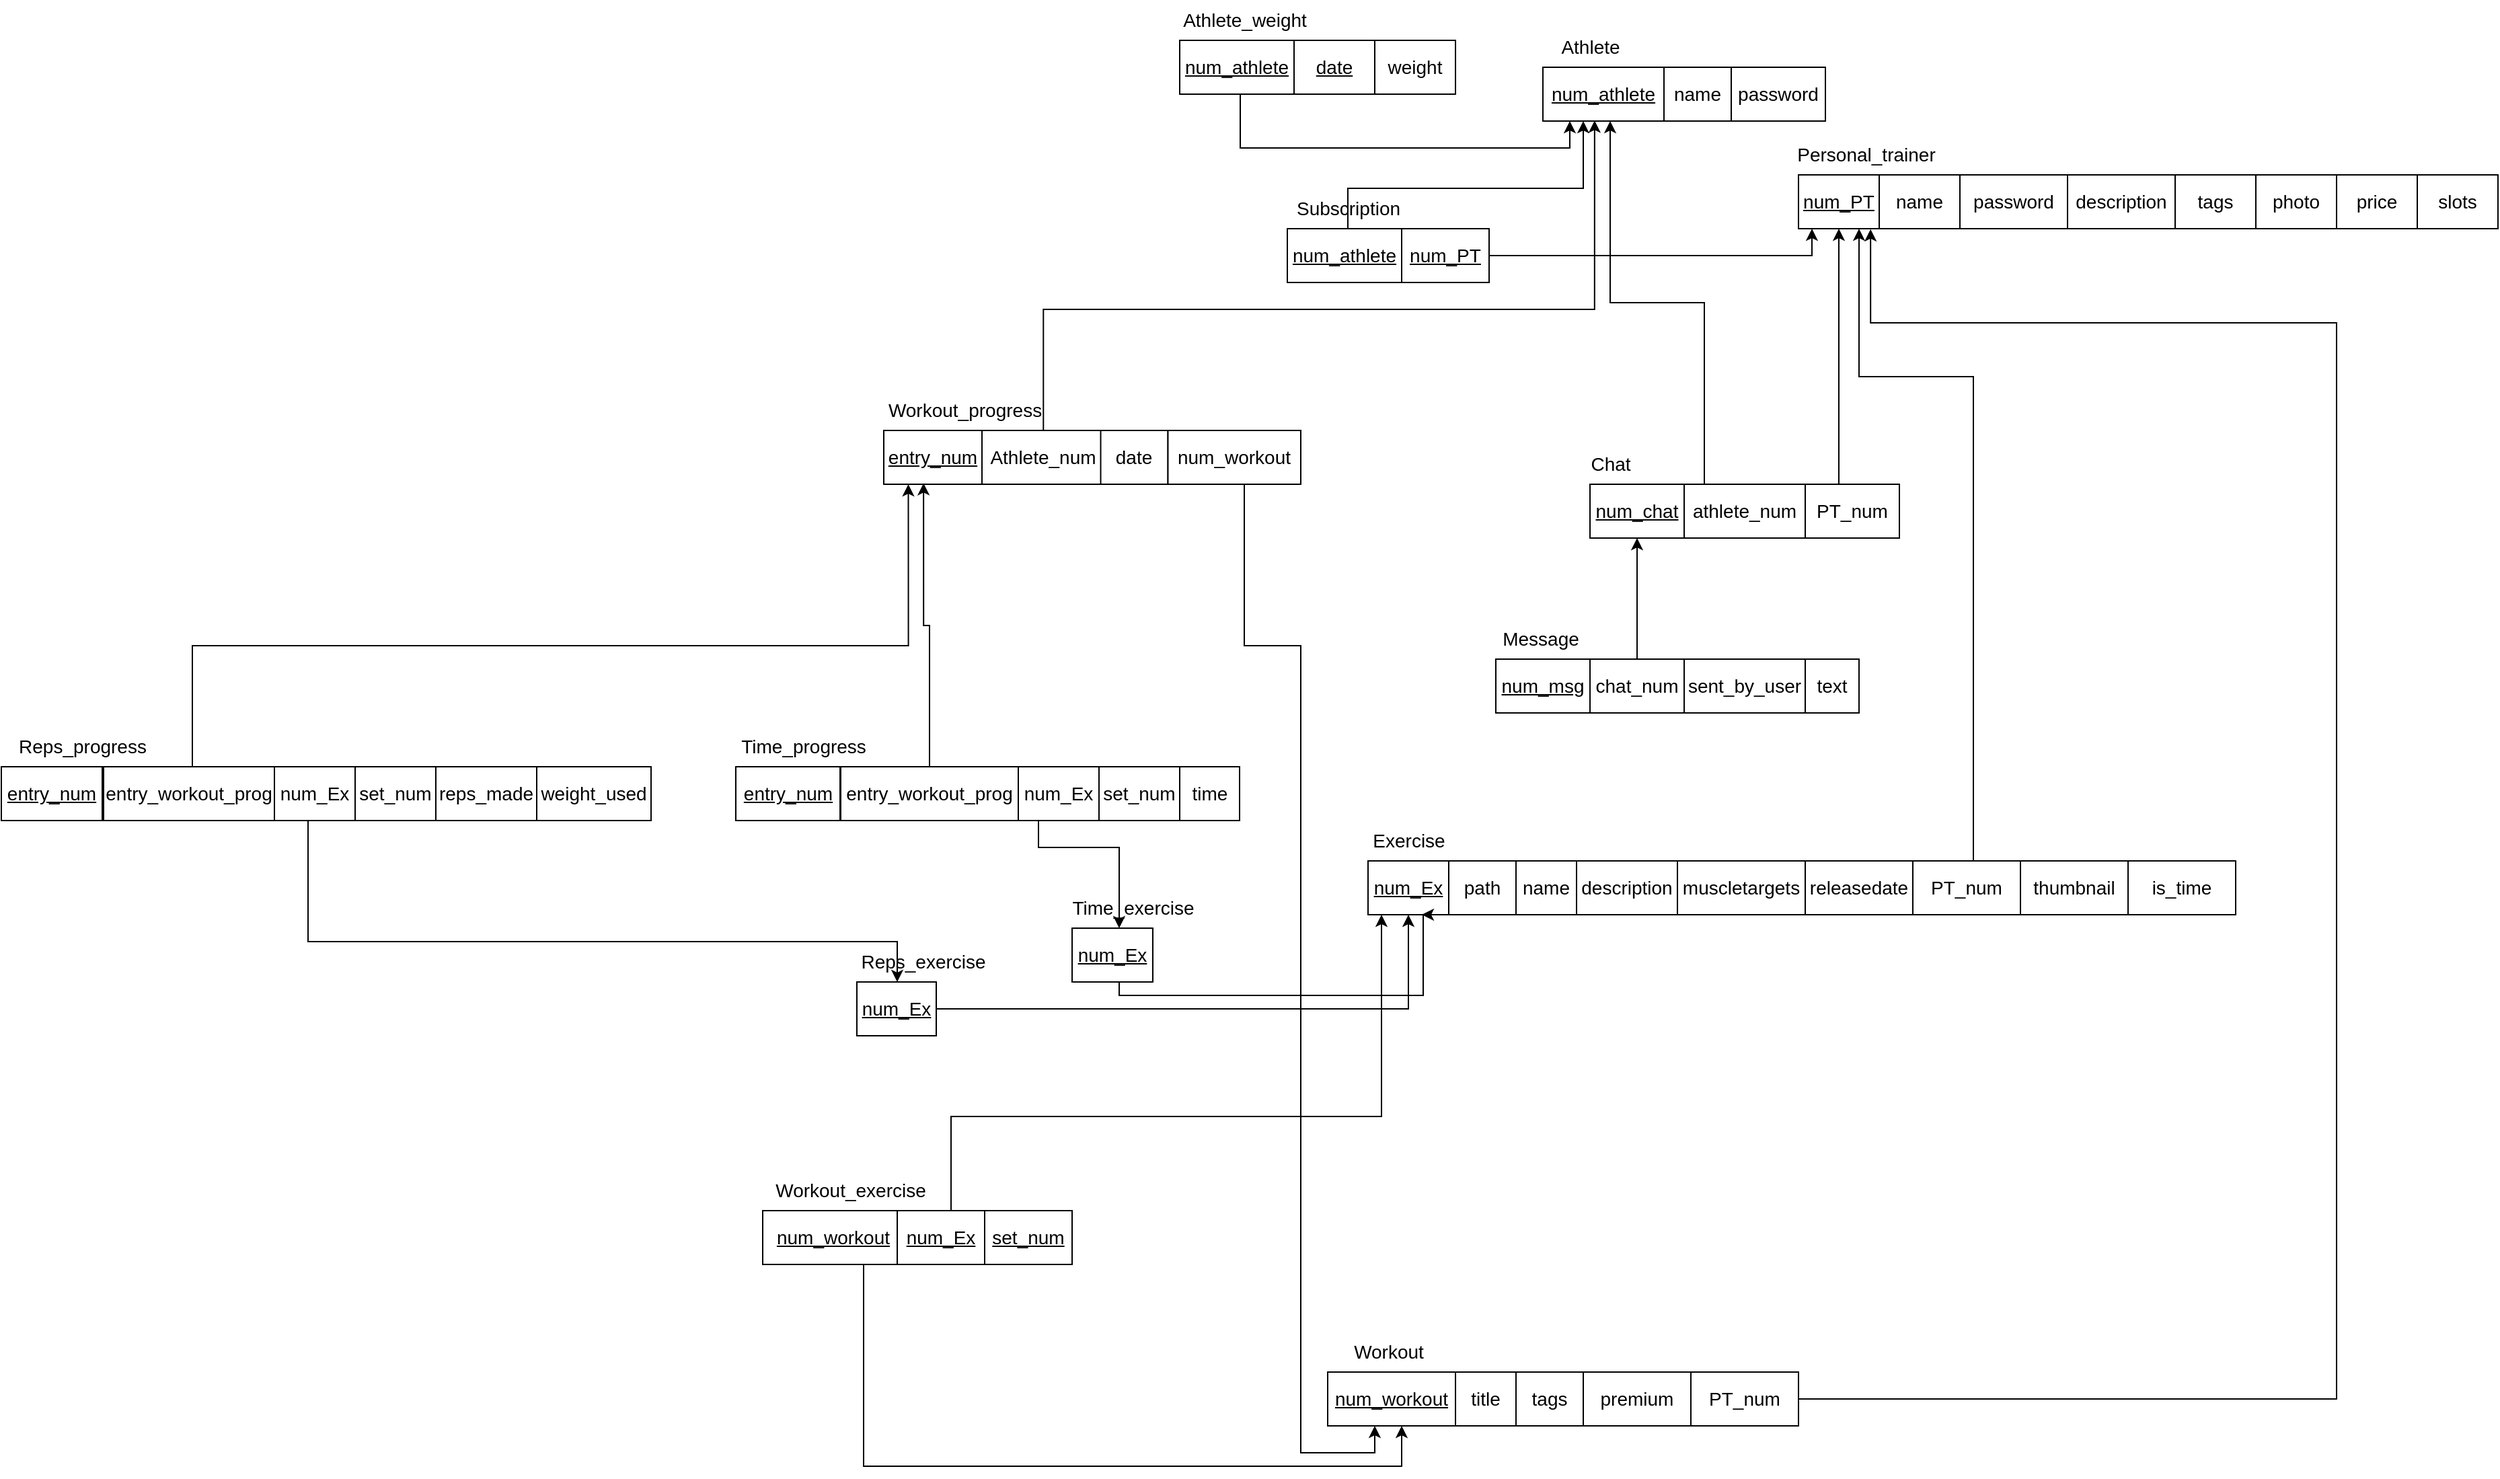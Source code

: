 <mxfile version="24.4.13" type="device">
  <diagram name="Página-1" id="xOFyH7ZZ8CpGTi37lhgU">
    <mxGraphModel dx="3088" dy="746" grid="1" gridSize="10" guides="1" tooltips="1" connect="1" arrows="1" fold="1" page="1" pageScale="1" pageWidth="1654" pageHeight="1169" math="0" shadow="0">
      <root>
        <mxCell id="0" />
        <mxCell id="1" parent="0" />
        <mxCell id="Heji60GrNNi6qlhw8bSn-1" value="&lt;u style=&quot;font-size: 14px;&quot;&gt;num_PT&lt;/u&gt;" style="whiteSpace=wrap;html=1;strokeWidth=1;fontSize=14;" parent="1" vertex="1">
          <mxGeometry x="400" y="160" width="60" height="40" as="geometry" />
        </mxCell>
        <mxCell id="Heji60GrNNi6qlhw8bSn-2" value="Personal_trainer" style="text;html=1;align=center;verticalAlign=middle;resizable=0;points=[];autosize=1;strokeColor=none;fillColor=none;strokeWidth=1;fontSize=14;" parent="1" vertex="1">
          <mxGeometry x="385" y="130" width="130" height="30" as="geometry" />
        </mxCell>
        <mxCell id="Heji60GrNNi6qlhw8bSn-3" value="&lt;u style=&quot;font-size: 14px;&quot;&gt;num_athlete&lt;/u&gt;" style="whiteSpace=wrap;html=1;strokeWidth=1;fontSize=14;" parent="1" vertex="1">
          <mxGeometry x="210" y="80" width="90" height="40" as="geometry" />
        </mxCell>
        <mxCell id="Heji60GrNNi6qlhw8bSn-4" value="Athlete" style="text;html=1;align=center;verticalAlign=middle;resizable=0;points=[];autosize=1;strokeColor=none;fillColor=none;strokeWidth=1;fontSize=14;" parent="1" vertex="1">
          <mxGeometry x="210" y="50" width="70" height="30" as="geometry" />
        </mxCell>
        <mxCell id="Heji60GrNNi6qlhw8bSn-5" value="&lt;u style=&quot;font-size: 14px;&quot;&gt;num_Ex&lt;/u&gt;" style="whiteSpace=wrap;html=1;strokeWidth=1;fontSize=14;" parent="1" vertex="1">
          <mxGeometry x="80" y="670" width="60" height="40" as="geometry" />
        </mxCell>
        <mxCell id="Heji60GrNNi6qlhw8bSn-7" value="Exercise" style="text;html=1;align=center;verticalAlign=middle;resizable=0;points=[];autosize=1;strokeColor=none;fillColor=none;strokeWidth=1;fontSize=14;" parent="1" vertex="1">
          <mxGeometry x="70" y="640" width="80" height="30" as="geometry" />
        </mxCell>
        <mxCell id="Heji60GrNNi6qlhw8bSn-8" value="&lt;u style=&quot;font-size: 14px;&quot;&gt;num_chat&lt;/u&gt;" style="whiteSpace=wrap;html=1;strokeWidth=1;fontSize=14;" parent="1" vertex="1">
          <mxGeometry x="245" y="390" width="70" height="40" as="geometry" />
        </mxCell>
        <mxCell id="Heji60GrNNi6qlhw8bSn-9" value="Chat" style="text;html=1;align=center;verticalAlign=middle;resizable=0;points=[];autosize=1;strokeColor=none;fillColor=none;strokeWidth=1;fontSize=14;" parent="1" vertex="1">
          <mxGeometry x="235" y="360" width="50" height="30" as="geometry" />
        </mxCell>
        <mxCell id="Heji60GrNNi6qlhw8bSn-10" value="&lt;u style=&quot;font-size: 14px;&quot;&gt;num_msg&lt;/u&gt;" style="whiteSpace=wrap;html=1;strokeWidth=1;fontSize=14;" parent="1" vertex="1">
          <mxGeometry x="175" y="520" width="70" height="40" as="geometry" />
        </mxCell>
        <mxCell id="Heji60GrNNi6qlhw8bSn-11" value="Message" style="text;html=1;align=center;verticalAlign=middle;resizable=0;points=[];autosize=1;strokeColor=none;fillColor=none;strokeWidth=1;fontSize=14;" parent="1" vertex="1">
          <mxGeometry x="167.5" y="490" width="80" height="30" as="geometry" />
        </mxCell>
        <mxCell id="KBUDhK-M9iBR0I8uxHeh-21" style="edgeStyle=orthogonalEdgeStyle;rounded=0;orthogonalLoop=1;jettySize=auto;html=1;strokeWidth=1;fontSize=14;" parent="1" source="Heji60GrNNi6qlhw8bSn-14" edge="1">
          <mxGeometry relative="1" as="geometry">
            <Array as="points">
              <mxPoint x="65" y="170" />
              <mxPoint x="240" y="170" />
            </Array>
            <mxPoint x="240" y="120" as="targetPoint" />
          </mxGeometry>
        </mxCell>
        <mxCell id="Heji60GrNNi6qlhw8bSn-14" value="&lt;u style=&quot;font-size: 14px;&quot;&gt;num_athlete&lt;/u&gt;" style="whiteSpace=wrap;html=1;strokeWidth=1;fontSize=14;" parent="1" vertex="1">
          <mxGeometry x="20" y="200" width="85" height="40" as="geometry" />
        </mxCell>
        <mxCell id="Heji60GrNNi6qlhw8bSn-15" value="Subscription" style="text;html=1;align=center;verticalAlign=middle;resizable=0;points=[];autosize=1;strokeColor=none;fillColor=none;strokeWidth=1;fontSize=14;" parent="1" vertex="1">
          <mxGeometry x="15" y="170" width="100" height="30" as="geometry" />
        </mxCell>
        <mxCell id="KBUDhK-M9iBR0I8uxHeh-22" style="edgeStyle=orthogonalEdgeStyle;rounded=0;orthogonalLoop=1;jettySize=auto;html=1;strokeWidth=1;fontSize=14;" parent="1" source="Heji60GrNNi6qlhw8bSn-18" target="Heji60GrNNi6qlhw8bSn-1" edge="1">
          <mxGeometry relative="1" as="geometry">
            <Array as="points">
              <mxPoint x="410" y="220" />
            </Array>
          </mxGeometry>
        </mxCell>
        <mxCell id="Heji60GrNNi6qlhw8bSn-18" value="&lt;u style=&quot;font-size: 14px;&quot;&gt;num_PT&lt;/u&gt;" style="whiteSpace=wrap;html=1;strokeWidth=1;fontSize=14;" parent="1" vertex="1">
          <mxGeometry x="105" y="200" width="65" height="40" as="geometry" />
        </mxCell>
        <mxCell id="Heji60GrNNi6qlhw8bSn-19" value="name" style="whiteSpace=wrap;html=1;strokeWidth=1;fontSize=14;" parent="1" vertex="1">
          <mxGeometry x="460" y="160" width="60" height="40" as="geometry" />
        </mxCell>
        <mxCell id="KBUDhK-M9iBR0I8uxHeh-1" value="description" style="whiteSpace=wrap;html=1;strokeWidth=1;fontSize=14;" parent="1" vertex="1">
          <mxGeometry x="600" y="160" width="80" height="40" as="geometry" />
        </mxCell>
        <mxCell id="KBUDhK-M9iBR0I8uxHeh-2" value="tags" style="whiteSpace=wrap;html=1;strokeWidth=1;fontSize=14;" parent="1" vertex="1">
          <mxGeometry x="680" y="160" width="60" height="40" as="geometry" />
        </mxCell>
        <mxCell id="KBUDhK-M9iBR0I8uxHeh-3" value="photo" style="whiteSpace=wrap;html=1;strokeWidth=1;fontSize=14;" parent="1" vertex="1">
          <mxGeometry x="740" y="160" width="60" height="40" as="geometry" />
        </mxCell>
        <mxCell id="KBUDhK-M9iBR0I8uxHeh-4" value="price" style="whiteSpace=wrap;html=1;strokeWidth=1;fontSize=14;" parent="1" vertex="1">
          <mxGeometry x="800" y="160" width="60" height="40" as="geometry" />
        </mxCell>
        <mxCell id="KBUDhK-M9iBR0I8uxHeh-5" value="slots" style="whiteSpace=wrap;html=1;strokeWidth=1;fontSize=14;" parent="1" vertex="1">
          <mxGeometry x="860" y="160" width="60" height="40" as="geometry" />
        </mxCell>
        <mxCell id="KBUDhK-M9iBR0I8uxHeh-7" value="path" style="whiteSpace=wrap;html=1;strokeWidth=1;fontSize=14;" parent="1" vertex="1">
          <mxGeometry x="140" y="670" width="50" height="40" as="geometry" />
        </mxCell>
        <mxCell id="KBUDhK-M9iBR0I8uxHeh-8" value="name" style="whiteSpace=wrap;html=1;strokeWidth=1;fontSize=14;" parent="1" vertex="1">
          <mxGeometry x="190" y="670" width="45" height="40" as="geometry" />
        </mxCell>
        <mxCell id="KBUDhK-M9iBR0I8uxHeh-9" value="description" style="whiteSpace=wrap;html=1;strokeWidth=1;fontSize=14;" parent="1" vertex="1">
          <mxGeometry x="235" y="670" width="75" height="40" as="geometry" />
        </mxCell>
        <mxCell id="KBUDhK-M9iBR0I8uxHeh-11" value="muscletargets" style="whiteSpace=wrap;html=1;strokeWidth=1;fontSize=14;" parent="1" vertex="1">
          <mxGeometry x="310" y="670" width="95" height="40" as="geometry" />
        </mxCell>
        <mxCell id="KBUDhK-M9iBR0I8uxHeh-12" value="releasedate" style="whiteSpace=wrap;html=1;strokeWidth=1;fontSize=14;" parent="1" vertex="1">
          <mxGeometry x="405" y="670" width="80" height="40" as="geometry" />
        </mxCell>
        <mxCell id="KBUDhK-M9iBR0I8uxHeh-13" value="premium" style="whiteSpace=wrap;html=1;strokeWidth=1;fontSize=14;" parent="1" vertex="1">
          <mxGeometry x="240" y="1050" width="80" height="40" as="geometry" />
        </mxCell>
        <mxCell id="KBUDhK-M9iBR0I8uxHeh-23" style="edgeStyle=orthogonalEdgeStyle;rounded=0;orthogonalLoop=1;jettySize=auto;html=1;entryX=0.75;entryY=1;entryDx=0;entryDy=0;strokeWidth=1;fontSize=14;" parent="1" source="KBUDhK-M9iBR0I8uxHeh-14" target="Heji60GrNNi6qlhw8bSn-1" edge="1">
          <mxGeometry relative="1" as="geometry">
            <Array as="points">
              <mxPoint x="530" y="310" />
              <mxPoint x="445" y="310" />
            </Array>
          </mxGeometry>
        </mxCell>
        <mxCell id="KBUDhK-M9iBR0I8uxHeh-14" value="PT_num" style="whiteSpace=wrap;html=1;strokeWidth=1;fontSize=14;" parent="1" vertex="1">
          <mxGeometry x="485" y="670" width="80" height="40" as="geometry" />
        </mxCell>
        <mxCell id="KBUDhK-M9iBR0I8uxHeh-15" value="thumbnail" style="whiteSpace=wrap;html=1;strokeWidth=1;fontSize=14;" parent="1" vertex="1">
          <mxGeometry x="565" y="670" width="80" height="40" as="geometry" />
        </mxCell>
        <mxCell id="KBUDhK-M9iBR0I8uxHeh-25" style="edgeStyle=orthogonalEdgeStyle;rounded=0;orthogonalLoop=1;jettySize=auto;html=1;strokeWidth=1;fontSize=14;" parent="1" source="KBUDhK-M9iBR0I8uxHeh-16" target="Heji60GrNNi6qlhw8bSn-1" edge="1">
          <mxGeometry relative="1" as="geometry">
            <Array as="points">
              <mxPoint x="430" y="260" />
              <mxPoint x="430" y="260" />
            </Array>
          </mxGeometry>
        </mxCell>
        <mxCell id="KBUDhK-M9iBR0I8uxHeh-16" value="PT_num" style="whiteSpace=wrap;html=1;strokeWidth=1;fontSize=14;" parent="1" vertex="1">
          <mxGeometry x="405" y="390" width="70" height="40" as="geometry" />
        </mxCell>
        <mxCell id="KBUDhK-M9iBR0I8uxHeh-26" style="edgeStyle=orthogonalEdgeStyle;rounded=0;orthogonalLoop=1;jettySize=auto;html=1;strokeWidth=1;fontSize=14;" parent="1" source="KBUDhK-M9iBR0I8uxHeh-17" edge="1">
          <mxGeometry relative="1" as="geometry">
            <Array as="points">
              <mxPoint x="330" y="255" />
              <mxPoint x="260" y="255" />
            </Array>
            <mxPoint x="260" y="120" as="targetPoint" />
          </mxGeometry>
        </mxCell>
        <mxCell id="KBUDhK-M9iBR0I8uxHeh-17" value="athlete_num" style="whiteSpace=wrap;html=1;strokeWidth=1;fontSize=14;" parent="1" vertex="1">
          <mxGeometry x="315" y="390" width="90" height="40" as="geometry" />
        </mxCell>
        <mxCell id="KBUDhK-M9iBR0I8uxHeh-28" style="edgeStyle=orthogonalEdgeStyle;rounded=0;orthogonalLoop=1;jettySize=auto;html=1;entryX=0.5;entryY=1;entryDx=0;entryDy=0;strokeWidth=1;fontSize=14;" parent="1" source="KBUDhK-M9iBR0I8uxHeh-18" target="Heji60GrNNi6qlhw8bSn-8" edge="1">
          <mxGeometry relative="1" as="geometry" />
        </mxCell>
        <mxCell id="KBUDhK-M9iBR0I8uxHeh-18" value="chat_num" style="whiteSpace=wrap;html=1;strokeWidth=1;fontSize=14;" parent="1" vertex="1">
          <mxGeometry x="245" y="520" width="70" height="40" as="geometry" />
        </mxCell>
        <mxCell id="KBUDhK-M9iBR0I8uxHeh-19" value="sent_by_user" style="whiteSpace=wrap;html=1;strokeWidth=1;fontSize=14;" parent="1" vertex="1">
          <mxGeometry x="315" y="520" width="90" height="40" as="geometry" />
        </mxCell>
        <mxCell id="KBUDhK-M9iBR0I8uxHeh-20" value="text" style="whiteSpace=wrap;html=1;strokeWidth=1;fontSize=14;" parent="1" vertex="1">
          <mxGeometry x="405" y="520" width="40" height="40" as="geometry" />
        </mxCell>
        <mxCell id="0Jzr5-8S1MNxwZ_pgq8x-2" value="name" style="whiteSpace=wrap;html=1;strokeWidth=1;fontSize=14;" parent="1" vertex="1">
          <mxGeometry x="300" y="80" width="50" height="40" as="geometry" />
        </mxCell>
        <mxCell id="9H5DFkPvfPc-nbUzGA2L-14" value="&lt;u style=&quot;font-size: 14px;&quot;&gt;num_workout&lt;/u&gt;" style="whiteSpace=wrap;html=1;strokeWidth=1;fontSize=14;" parent="1" vertex="1">
          <mxGeometry x="50" y="1050" width="95" height="40" as="geometry" />
        </mxCell>
        <mxCell id="9H5DFkPvfPc-nbUzGA2L-15" value="Workout" style="text;html=1;align=center;verticalAlign=middle;resizable=0;points=[];autosize=1;strokeColor=none;fillColor=none;strokeWidth=1;fontSize=14;" parent="1" vertex="1">
          <mxGeometry x="55" y="1020" width="80" height="30" as="geometry" />
        </mxCell>
        <mxCell id="9H5DFkPvfPc-nbUzGA2L-19" style="edgeStyle=orthogonalEdgeStyle;rounded=0;orthogonalLoop=1;jettySize=auto;html=1;strokeWidth=1;fontSize=14;" parent="1" source="b22r6mtmfPxNawbEAugW-3" edge="1">
          <mxGeometry relative="1" as="geometry">
            <Array as="points">
              <mxPoint x="-230" y="860" />
              <mxPoint x="90" y="860" />
              <mxPoint x="90" y="710" />
            </Array>
            <mxPoint x="107.5" y="860" as="sourcePoint" />
            <mxPoint x="90" y="710" as="targetPoint" />
          </mxGeometry>
        </mxCell>
        <mxCell id="9H5DFkPvfPc-nbUzGA2L-23" value="reps_made" style="whiteSpace=wrap;html=1;strokeWidth=1;fontSize=14;" parent="1" vertex="1">
          <mxGeometry x="-613" y="600" width="75" height="40" as="geometry" />
        </mxCell>
        <mxCell id="_HKHFMS7d83ES9oDGOB7-4" style="edgeStyle=orthogonalEdgeStyle;rounded=0;orthogonalLoop=1;jettySize=auto;html=1;strokeWidth=1;fontSize=14;" parent="1" source="9H5DFkPvfPc-nbUzGA2L-24" target="oE4eAUQITDJIZxeSnaea-25" edge="1">
          <mxGeometry relative="1" as="geometry">
            <Array as="points">
              <mxPoint x="-708" y="730" />
              <mxPoint x="-270" y="730" />
            </Array>
          </mxGeometry>
        </mxCell>
        <mxCell id="9H5DFkPvfPc-nbUzGA2L-24" value="num_Ex" style="whiteSpace=wrap;html=1;strokeWidth=1;fontSize=14;" parent="1" vertex="1">
          <mxGeometry x="-733" y="600" width="60" height="40" as="geometry" />
        </mxCell>
        <mxCell id="9H5DFkPvfPc-nbUzGA2L-27" value="set_num" style="whiteSpace=wrap;html=1;strokeWidth=1;fontSize=14;" parent="1" vertex="1">
          <mxGeometry x="-673" y="600" width="60" height="40" as="geometry" />
        </mxCell>
        <mxCell id="9H5DFkPvfPc-nbUzGA2L-33" value="title" style="whiteSpace=wrap;html=1;strokeWidth=1;fontSize=14;" parent="1" vertex="1">
          <mxGeometry x="145" y="1050" width="45" height="40" as="geometry" />
        </mxCell>
        <mxCell id="9H5DFkPvfPc-nbUzGA2L-34" value="tags" style="whiteSpace=wrap;html=1;strokeWidth=1;fontSize=14;" parent="1" vertex="1">
          <mxGeometry x="190" y="1050" width="50" height="40" as="geometry" />
        </mxCell>
        <mxCell id="b22r6mtmfPxNawbEAugW-6" style="edgeStyle=orthogonalEdgeStyle;rounded=0;orthogonalLoop=1;jettySize=auto;html=1;strokeWidth=1;fontSize=14;" parent="1" source="b22r6mtmfPxNawbEAugW-1" edge="1">
          <mxGeometry relative="1" as="geometry">
            <Array as="points">
              <mxPoint x="-295" y="1120" />
              <mxPoint x="105" y="1120" />
              <mxPoint x="105" y="1090" />
            </Array>
            <mxPoint x="105" y="1090" as="targetPoint" />
          </mxGeometry>
        </mxCell>
        <mxCell id="b22r6mtmfPxNawbEAugW-1" value="&lt;u style=&quot;font-size: 14px;&quot;&gt;num_workout&lt;/u&gt;" style="whiteSpace=wrap;html=1;strokeWidth=1;fontSize=14;" parent="1" vertex="1">
          <mxGeometry x="-370" y="930" width="105" height="40" as="geometry" />
        </mxCell>
        <mxCell id="b22r6mtmfPxNawbEAugW-2" value="Workout_exercise" style="text;html=1;align=center;verticalAlign=middle;resizable=0;points=[];autosize=1;strokeColor=none;fillColor=none;strokeWidth=1;fontSize=14;" parent="1" vertex="1">
          <mxGeometry x="-375" y="900" width="140" height="30" as="geometry" />
        </mxCell>
        <mxCell id="b22r6mtmfPxNawbEAugW-3" value="&lt;u style=&quot;font-size: 14px;&quot;&gt;num_Ex&lt;/u&gt;" style="whiteSpace=wrap;html=1;strokeWidth=1;fontSize=14;" parent="1" vertex="1">
          <mxGeometry x="-270" y="930" width="65" height="40" as="geometry" />
        </mxCell>
        <mxCell id="oE4eAUQITDJIZxeSnaea-1" value="&lt;u style=&quot;font-size: 14px;&quot;&gt;num_athlete&lt;/u&gt;" style="whiteSpace=wrap;html=1;strokeWidth=1;fontSize=14;" parent="1" vertex="1">
          <mxGeometry x="-60" y="60" width="85" height="40" as="geometry" />
        </mxCell>
        <mxCell id="oE4eAUQITDJIZxeSnaea-2" value="Athlete_weight" style="text;html=1;align=center;verticalAlign=middle;resizable=0;points=[];autosize=1;strokeColor=none;fillColor=none;strokeWidth=1;fontSize=14;" parent="1" vertex="1">
          <mxGeometry x="-72.5" y="30" width="120" height="30" as="geometry" />
        </mxCell>
        <mxCell id="oE4eAUQITDJIZxeSnaea-3" value="weight" style="whiteSpace=wrap;html=1;strokeWidth=1;fontSize=14;" parent="1" vertex="1">
          <mxGeometry x="85" y="60" width="60" height="40" as="geometry" />
        </mxCell>
        <mxCell id="oE4eAUQITDJIZxeSnaea-4" value="&lt;u style=&quot;font-size: 14px;&quot;&gt;date&lt;/u&gt;" style="whiteSpace=wrap;html=1;strokeWidth=1;fontSize=14;" parent="1" vertex="1">
          <mxGeometry x="25" y="60" width="60" height="40" as="geometry" />
        </mxCell>
        <mxCell id="oE4eAUQITDJIZxeSnaea-5" style="edgeStyle=orthogonalEdgeStyle;rounded=0;orthogonalLoop=1;jettySize=auto;html=1;strokeWidth=1;fontSize=14;" parent="1" source="oE4eAUQITDJIZxeSnaea-1" edge="1">
          <mxGeometry relative="1" as="geometry">
            <Array as="points">
              <mxPoint x="-15" y="140" />
              <mxPoint x="230" y="140" />
            </Array>
            <mxPoint x="230" y="120" as="targetPoint" />
          </mxGeometry>
        </mxCell>
        <mxCell id="oE4eAUQITDJIZxeSnaea-6" value="Reps_progress" style="text;html=1;align=center;verticalAlign=middle;resizable=0;points=[];autosize=1;strokeColor=none;fillColor=none;strokeWidth=1;fontSize=14;" parent="1" vertex="1">
          <mxGeometry x="-936" y="570" width="120" height="30" as="geometry" />
        </mxCell>
        <mxCell id="oE4eAUQITDJIZxeSnaea-9" value="time" style="whiteSpace=wrap;html=1;strokeWidth=1;fontSize=14;" parent="1" vertex="1">
          <mxGeometry x="-60.5" y="600" width="45" height="40" as="geometry" />
        </mxCell>
        <mxCell id="oE4eAUQITDJIZxeSnaea-10" value="Time_progress" style="text;html=1;align=center;verticalAlign=middle;resizable=0;points=[];autosize=1;strokeColor=none;fillColor=none;strokeWidth=1;fontSize=14;" parent="1" vertex="1">
          <mxGeometry x="-400" y="570" width="120" height="30" as="geometry" />
        </mxCell>
        <mxCell id="oE4eAUQITDJIZxeSnaea-11" value="&lt;u style=&quot;font-size: 14px;&quot;&gt;entry_num&lt;/u&gt;" style="whiteSpace=wrap;html=1;strokeWidth=1;fontSize=14;" parent="1" vertex="1">
          <mxGeometry x="-936" y="600" width="75" height="40" as="geometry" />
        </mxCell>
        <mxCell id="oE4eAUQITDJIZxeSnaea-12" value="&lt;u style=&quot;font-size: 14px;&quot;&gt;entry_num&lt;/u&gt;" style="whiteSpace=wrap;html=1;strokeWidth=1;fontSize=14;" parent="1" vertex="1">
          <mxGeometry x="-390" y="600" width="77.5" height="40" as="geometry" />
        </mxCell>
        <mxCell id="_HKHFMS7d83ES9oDGOB7-5" style="edgeStyle=orthogonalEdgeStyle;rounded=0;orthogonalLoop=1;jettySize=auto;html=1;strokeWidth=1;fontSize=14;" parent="1" source="oE4eAUQITDJIZxeSnaea-18" target="oE4eAUQITDJIZxeSnaea-27" edge="1">
          <mxGeometry relative="1" as="geometry">
            <Array as="points">
              <mxPoint x="-165" y="660" />
              <mxPoint x="-105" y="660" />
            </Array>
          </mxGeometry>
        </mxCell>
        <mxCell id="oE4eAUQITDJIZxeSnaea-18" value="num_Ex" style="whiteSpace=wrap;html=1;strokeWidth=1;fontSize=14;" parent="1" vertex="1">
          <mxGeometry x="-180" y="600" width="60" height="40" as="geometry" />
        </mxCell>
        <mxCell id="oE4eAUQITDJIZxeSnaea-21" value="weight_used" style="whiteSpace=wrap;html=1;strokeWidth=1;fontSize=14;" parent="1" vertex="1">
          <mxGeometry x="-538" y="600" width="85" height="40" as="geometry" />
        </mxCell>
        <mxCell id="oE4eAUQITDJIZxeSnaea-24" value="Reps_exercise" style="text;html=1;align=center;verticalAlign=middle;resizable=0;points=[];autosize=1;strokeColor=none;fillColor=none;strokeWidth=1;fontSize=14;" parent="1" vertex="1">
          <mxGeometry x="-311" y="730" width="120" height="30" as="geometry" />
        </mxCell>
        <mxCell id="Sksc7gKFYwSM0jjKkpi2-3" style="edgeStyle=orthogonalEdgeStyle;rounded=0;orthogonalLoop=1;jettySize=auto;html=1;entryX=0.5;entryY=1;entryDx=0;entryDy=0;" parent="1" source="oE4eAUQITDJIZxeSnaea-25" target="Heji60GrNNi6qlhw8bSn-5" edge="1">
          <mxGeometry relative="1" as="geometry" />
        </mxCell>
        <mxCell id="oE4eAUQITDJIZxeSnaea-25" value="&lt;u style=&quot;font-size: 14px;&quot;&gt;num_Ex&lt;/u&gt;" style="whiteSpace=wrap;html=1;strokeWidth=1;fontSize=14;" parent="1" vertex="1">
          <mxGeometry x="-300" y="760" width="59" height="40" as="geometry" />
        </mxCell>
        <mxCell id="oE4eAUQITDJIZxeSnaea-26" value="Time_exercise" style="text;html=1;align=center;verticalAlign=middle;resizable=0;points=[];autosize=1;strokeColor=none;fillColor=none;strokeWidth=1;fontSize=14;" parent="1" vertex="1">
          <mxGeometry x="-150" y="690" width="110" height="30" as="geometry" />
        </mxCell>
        <mxCell id="YUUM3OXBiSdEGIB1kguB-10" style="edgeStyle=orthogonalEdgeStyle;rounded=0;orthogonalLoop=1;jettySize=auto;html=1;strokeWidth=1;fontSize=14;" parent="1" source="oE4eAUQITDJIZxeSnaea-27" edge="1">
          <mxGeometry relative="1" as="geometry">
            <Array as="points">
              <mxPoint x="-105" y="770" />
              <mxPoint x="121" y="770" />
            </Array>
            <mxPoint x="120" y="710" as="targetPoint" />
          </mxGeometry>
        </mxCell>
        <mxCell id="oE4eAUQITDJIZxeSnaea-27" value="&lt;u style=&quot;font-size: 14px;&quot;&gt;num_Ex&lt;/u&gt;" style="whiteSpace=wrap;html=1;strokeWidth=1;fontSize=14;" parent="1" vertex="1">
          <mxGeometry x="-140" y="720" width="60" height="40" as="geometry" />
        </mxCell>
        <mxCell id="e_o81ODW4hOWU4lVUc2N-1" value="set_num" style="whiteSpace=wrap;html=1;strokeWidth=1;fontSize=14;" parent="1" vertex="1">
          <mxGeometry x="-120" y="600" width="60" height="40" as="geometry" />
        </mxCell>
        <mxCell id="WjCr2kuu_2egiRaHOXCZ-1" value="PT_num" style="whiteSpace=wrap;html=1;strokeWidth=1;fontSize=14;" parent="1" vertex="1">
          <mxGeometry x="320" y="1050" width="80" height="40" as="geometry" />
        </mxCell>
        <mxCell id="WjCr2kuu_2egiRaHOXCZ-2" style="edgeStyle=orthogonalEdgeStyle;rounded=0;orthogonalLoop=1;jettySize=auto;html=1;entryX=0.893;entryY=1.01;entryDx=0;entryDy=0;entryPerimeter=0;exitX=1;exitY=0.5;exitDx=0;exitDy=0;strokeWidth=1;fontSize=14;" parent="1" source="WjCr2kuu_2egiRaHOXCZ-1" target="Heji60GrNNi6qlhw8bSn-1" edge="1">
          <mxGeometry relative="1" as="geometry">
            <Array as="points">
              <mxPoint x="800" y="1070" />
              <mxPoint x="800" y="270" />
              <mxPoint x="454" y="270" />
            </Array>
            <mxPoint x="620" y="1060" as="sourcePoint" />
          </mxGeometry>
        </mxCell>
        <mxCell id="_pzWYbwfMfIV2r6GEhSp-4" style="edgeStyle=orthogonalEdgeStyle;rounded=0;orthogonalLoop=1;jettySize=auto;html=1;exitX=0.75;exitY=1;exitDx=0;exitDy=0;strokeWidth=1;fontSize=14;" parent="1" source="HppJ8msKX047GC7xeb63-5" edge="1">
          <mxGeometry relative="1" as="geometry">
            <Array as="points">
              <mxPoint x="-12" y="390" />
              <mxPoint x="-12" y="510" />
              <mxPoint x="30" y="510" />
              <mxPoint x="30" y="1110" />
              <mxPoint x="85" y="1110" />
            </Array>
            <mxPoint x="-12.5" y="480" as="sourcePoint" />
            <mxPoint x="85" y="1090" as="targetPoint" />
          </mxGeometry>
        </mxCell>
        <mxCell id="HppJ8msKX047GC7xeb63-1" value="Athlete_num" style="whiteSpace=wrap;html=1;strokeWidth=1;fontSize=14;" parent="1" vertex="1">
          <mxGeometry x="-207" y="350" width="91.25" height="40" as="geometry" />
        </mxCell>
        <mxCell id="HppJ8msKX047GC7xeb63-2" value="Workout_progress" style="text;html=1;align=center;verticalAlign=middle;resizable=0;points=[];autosize=1;strokeColor=none;fillColor=none;strokeWidth=1;fontSize=14;" parent="1" vertex="1">
          <mxGeometry x="-290" y="320" width="140" height="30" as="geometry" />
        </mxCell>
        <mxCell id="HppJ8msKX047GC7xeb63-3" value="&lt;u style=&quot;font-size: 14px;&quot;&gt;entry_num&lt;/u&gt;" style="whiteSpace=wrap;html=1;strokeWidth=1;fontSize=14;" parent="1" vertex="1">
          <mxGeometry x="-280" y="350" width="73" height="40" as="geometry" />
        </mxCell>
        <mxCell id="HppJ8msKX047GC7xeb63-4" value="date" style="whiteSpace=wrap;html=1;strokeWidth=1;fontSize=14;" parent="1" vertex="1">
          <mxGeometry x="-118.75" y="350" width="50" height="40" as="geometry" />
        </mxCell>
        <mxCell id="HppJ8msKX047GC7xeb63-5" value="num_workout" style="whiteSpace=wrap;html=1;strokeWidth=1;fontSize=14;" parent="1" vertex="1">
          <mxGeometry x="-68.75" y="350" width="98.75" height="40" as="geometry" />
        </mxCell>
        <mxCell id="YUUM3OXBiSdEGIB1kguB-12" style="edgeStyle=orthogonalEdgeStyle;rounded=0;orthogonalLoop=1;jettySize=auto;html=1;entryX=0.25;entryY=1;entryDx=0;entryDy=0;strokeWidth=1;fontSize=14;" parent="1" source="YUUM3OXBiSdEGIB1kguB-11" target="HppJ8msKX047GC7xeb63-3" edge="1">
          <mxGeometry relative="1" as="geometry">
            <Array as="points">
              <mxPoint x="-794" y="510" />
              <mxPoint x="-262" y="510" />
            </Array>
          </mxGeometry>
        </mxCell>
        <mxCell id="YUUM3OXBiSdEGIB1kguB-11" value="entry_workout_prog" style="whiteSpace=wrap;html=1;strokeWidth=1;fontSize=14;" parent="1" vertex="1">
          <mxGeometry x="-860" y="600" width="127" height="40" as="geometry" />
        </mxCell>
        <mxCell id="YUUM3OXBiSdEGIB1kguB-13" value="entry_workout_prog" style="whiteSpace=wrap;html=1;strokeWidth=1;fontSize=14;" parent="1" vertex="1">
          <mxGeometry x="-312" y="600" width="132" height="40" as="geometry" />
        </mxCell>
        <mxCell id="YUUM3OXBiSdEGIB1kguB-14" style="edgeStyle=orthogonalEdgeStyle;rounded=0;orthogonalLoop=1;jettySize=auto;html=1;entryX=0.405;entryY=0.98;entryDx=0;entryDy=0;entryPerimeter=0;strokeWidth=1;fontSize=14;" parent="1" source="YUUM3OXBiSdEGIB1kguB-13" target="HppJ8msKX047GC7xeb63-3" edge="1">
          <mxGeometry relative="1" as="geometry" />
        </mxCell>
        <mxCell id="Sksc7gKFYwSM0jjKkpi2-1" value="&lt;u style=&quot;font-size: 14px;&quot;&gt;set_num&lt;/u&gt;" style="whiteSpace=wrap;html=1;strokeWidth=1;fontSize=14;" parent="1" vertex="1">
          <mxGeometry x="-205" y="930" width="65" height="40" as="geometry" />
        </mxCell>
        <mxCell id="Sksc7gKFYwSM0jjKkpi2-2" value="is_time" style="whiteSpace=wrap;html=1;strokeWidth=1;fontSize=14;" parent="1" vertex="1">
          <mxGeometry x="645" y="670" width="80" height="40" as="geometry" />
        </mxCell>
        <mxCell id="Sksc7gKFYwSM0jjKkpi2-4" style="edgeStyle=orthogonalEdgeStyle;rounded=0;orthogonalLoop=1;jettySize=auto;html=1;entryX=0.427;entryY=0.991;entryDx=0;entryDy=0;entryPerimeter=0;" parent="1" source="HppJ8msKX047GC7xeb63-1" target="Heji60GrNNi6qlhw8bSn-3" edge="1">
          <mxGeometry relative="1" as="geometry">
            <Array as="points">
              <mxPoint x="-161" y="260" />
              <mxPoint x="248" y="260" />
            </Array>
          </mxGeometry>
        </mxCell>
        <mxCell id="rb-axdhL_rXnswDDN8WG-1" value="password" style="whiteSpace=wrap;html=1;strokeWidth=1;fontSize=14;" vertex="1" parent="1">
          <mxGeometry x="350" y="80" width="70" height="40" as="geometry" />
        </mxCell>
        <mxCell id="rb-axdhL_rXnswDDN8WG-2" value="password" style="whiteSpace=wrap;html=1;strokeWidth=1;fontSize=14;" vertex="1" parent="1">
          <mxGeometry x="520" y="160" width="80" height="40" as="geometry" />
        </mxCell>
      </root>
    </mxGraphModel>
  </diagram>
</mxfile>

